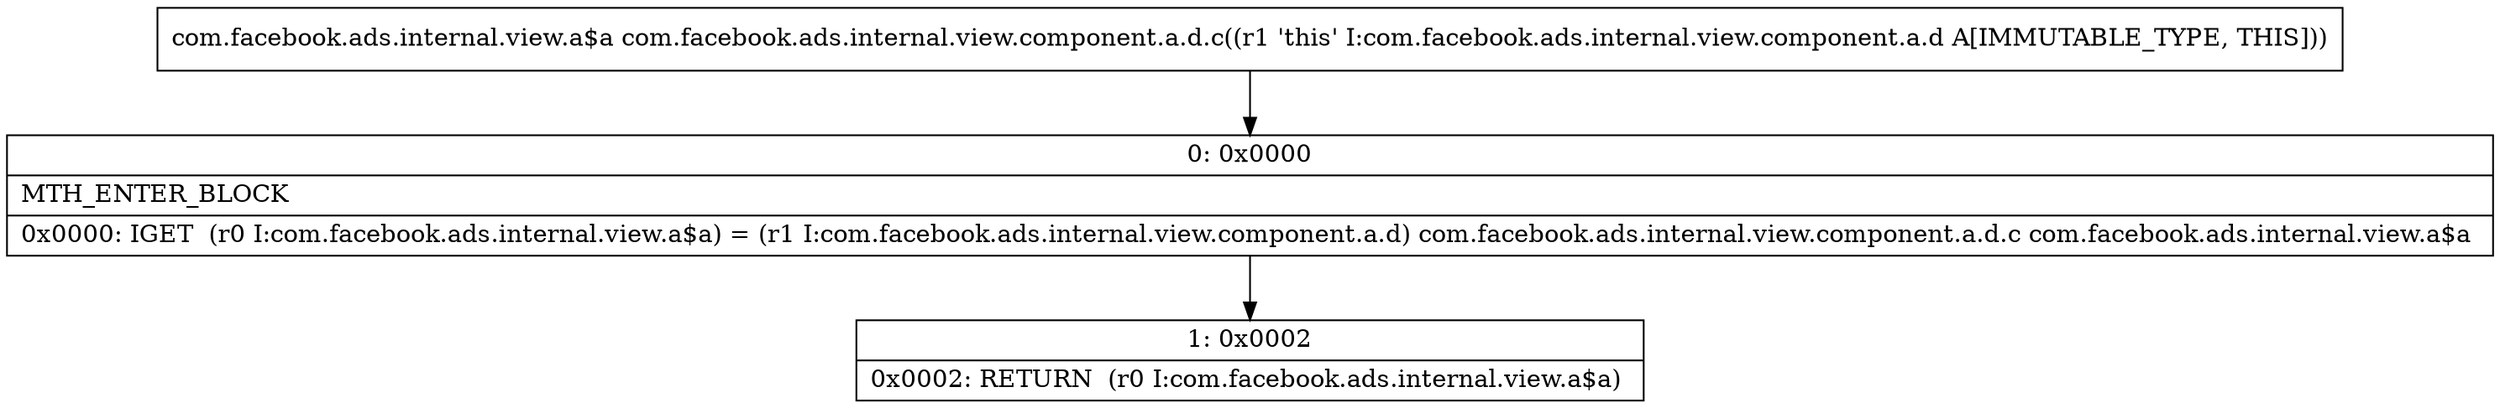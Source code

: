 digraph "CFG forcom.facebook.ads.internal.view.component.a.d.c()Lcom\/facebook\/ads\/internal\/view\/a$a;" {
Node_0 [shape=record,label="{0\:\ 0x0000|MTH_ENTER_BLOCK\l|0x0000: IGET  (r0 I:com.facebook.ads.internal.view.a$a) = (r1 I:com.facebook.ads.internal.view.component.a.d) com.facebook.ads.internal.view.component.a.d.c com.facebook.ads.internal.view.a$a \l}"];
Node_1 [shape=record,label="{1\:\ 0x0002|0x0002: RETURN  (r0 I:com.facebook.ads.internal.view.a$a) \l}"];
MethodNode[shape=record,label="{com.facebook.ads.internal.view.a$a com.facebook.ads.internal.view.component.a.d.c((r1 'this' I:com.facebook.ads.internal.view.component.a.d A[IMMUTABLE_TYPE, THIS])) }"];
MethodNode -> Node_0;
Node_0 -> Node_1;
}

